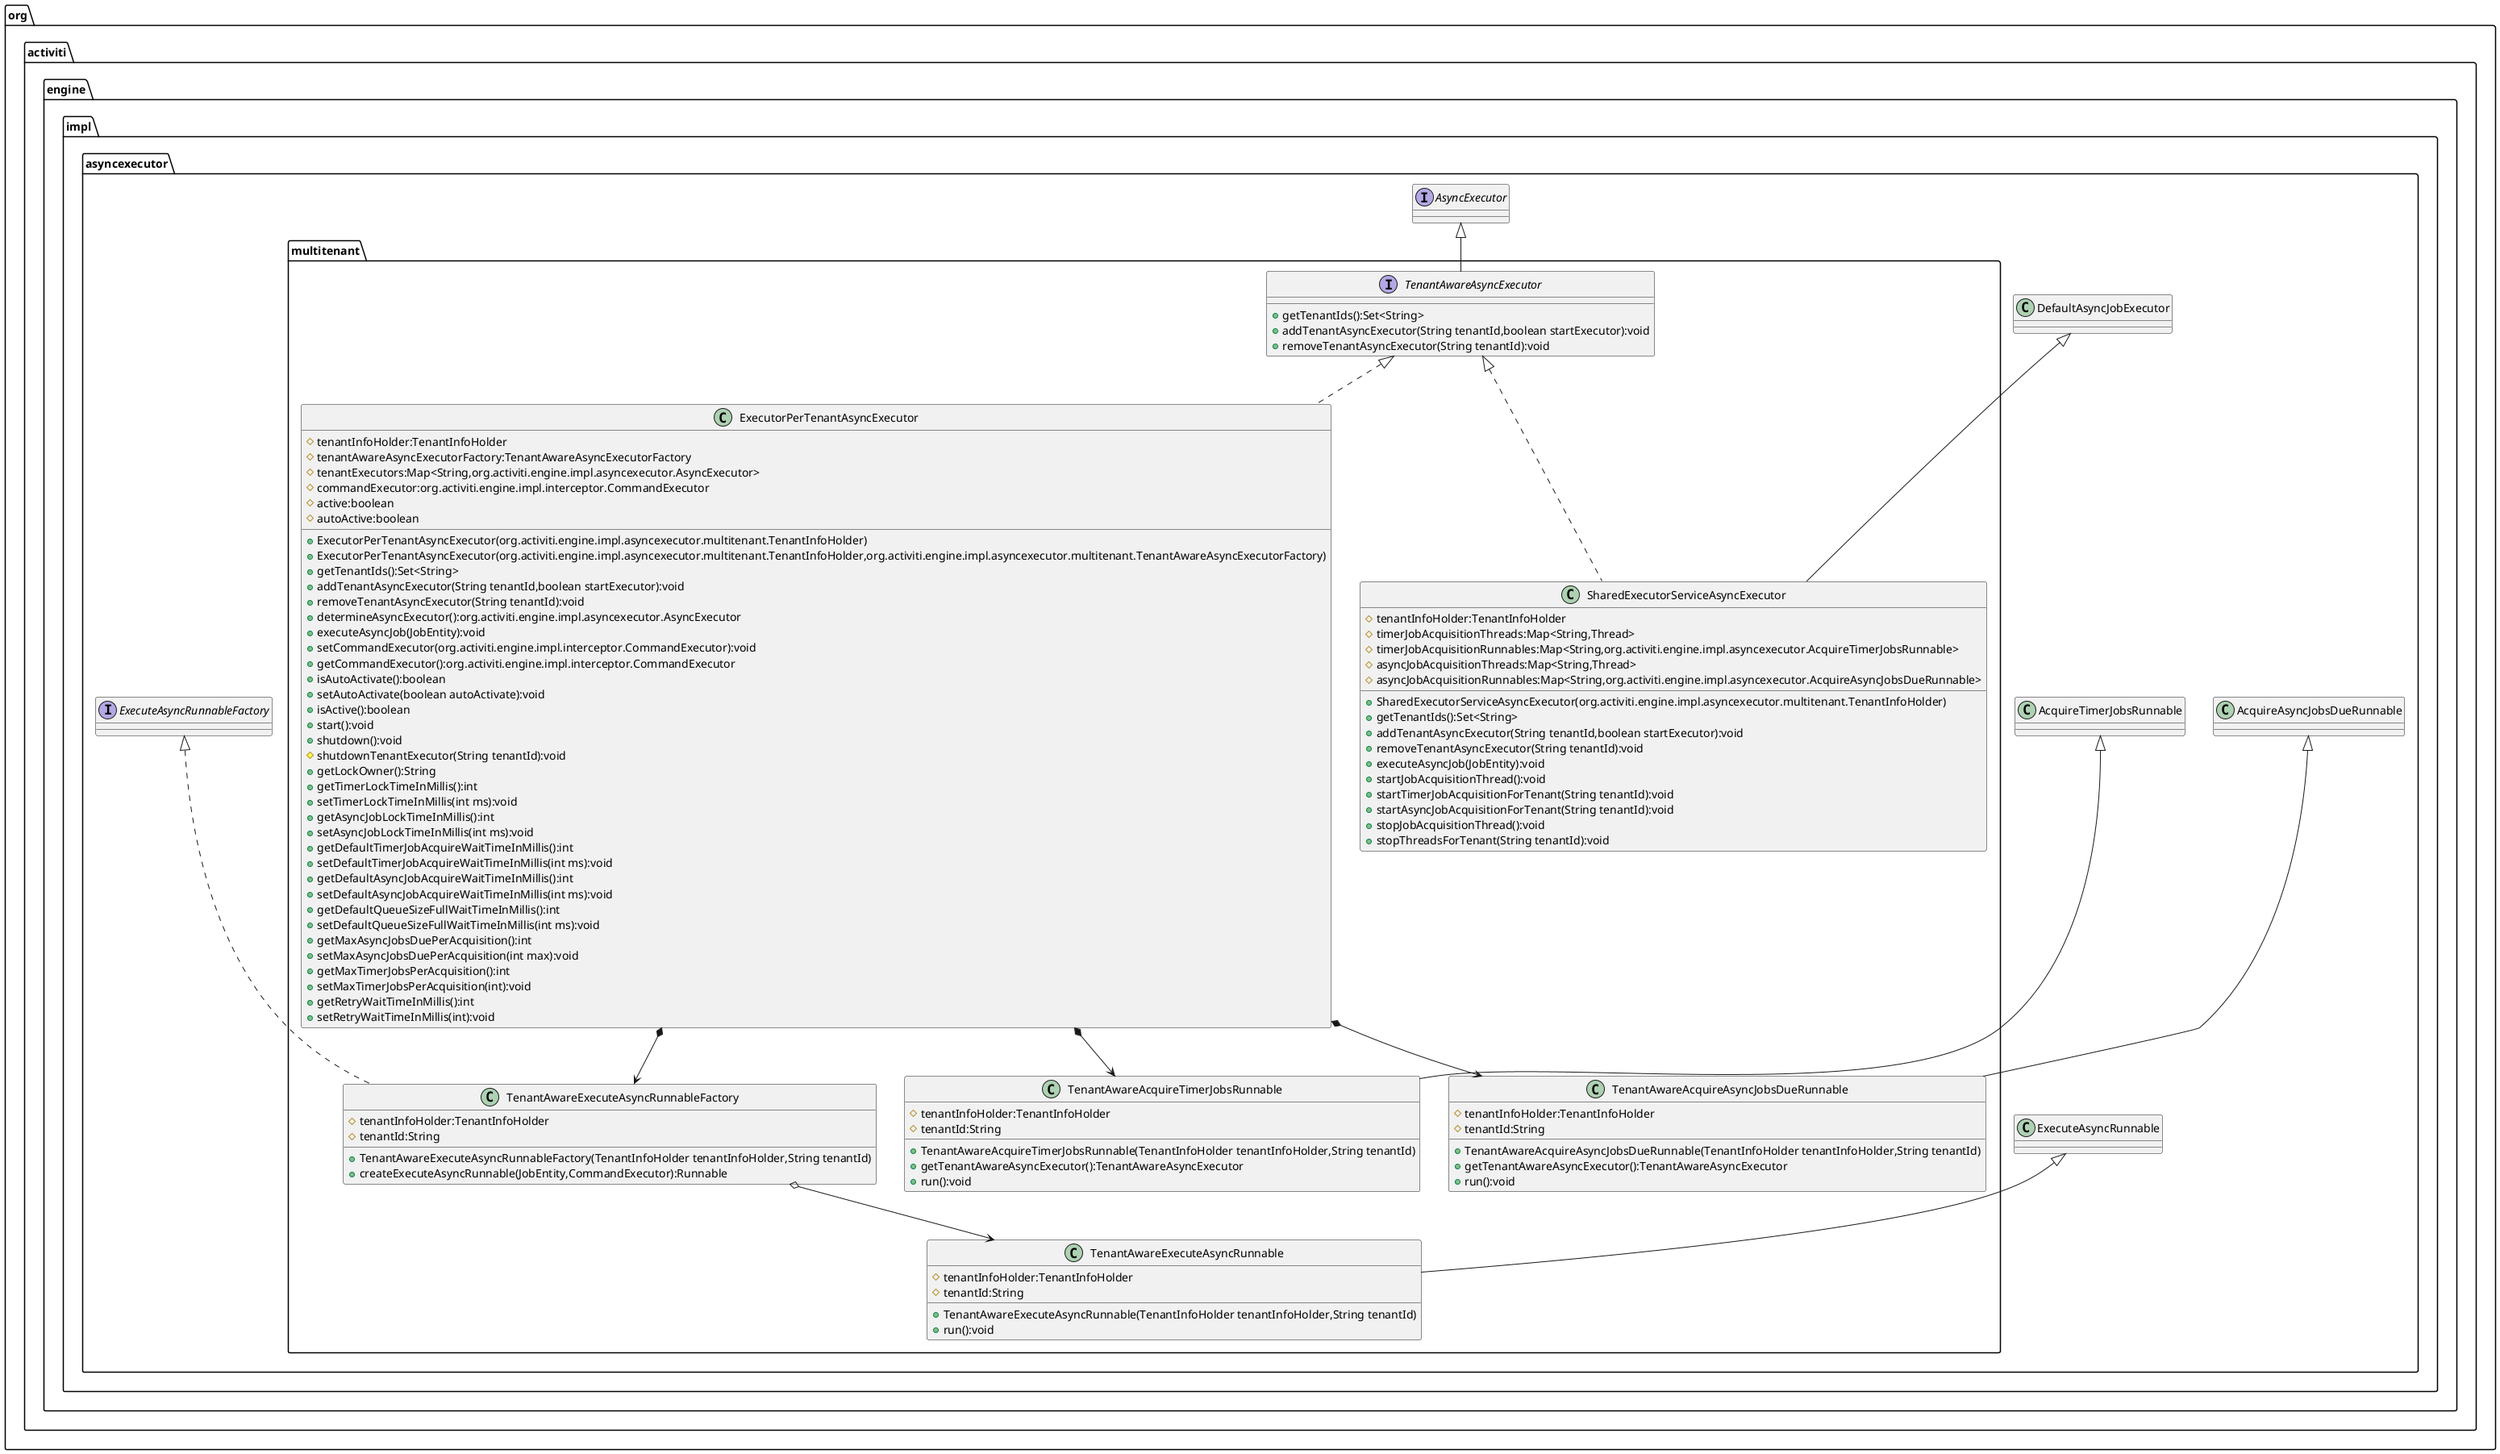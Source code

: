 @startuml
hide @unlinked
package "org.activiti.engine.impl.asyncexecutor.multitenant" {

class ExecutorPerTenantAsyncExecutor implements TenantAwareAsyncExecutor {
    # tenantInfoHolder:TenantInfoHolder
    # tenantAwareAsyncExecutorFactory:TenantAwareAsyncExecutorFactory
    # tenantExecutors:Map<String,org.activiti.engine.impl.asyncexecutor.AsyncExecutor>
    # commandExecutor:org.activiti.engine.impl.interceptor.CommandExecutor
    # active:boolean
    # autoActive:boolean

    + ExecutorPerTenantAsyncExecutor(org.activiti.engine.impl.asyncexecutor.multitenant.TenantInfoHolder)
    + ExecutorPerTenantAsyncExecutor(org.activiti.engine.impl.asyncexecutor.multitenant.TenantInfoHolder,org.activiti.engine.impl.asyncexecutor.multitenant.TenantAwareAsyncExecutorFactory)
    + getTenantIds():Set<String>
    + addTenantAsyncExecutor(String tenantId,boolean startExecutor):void
    + removeTenantAsyncExecutor(String tenantId):void
    + determineAsyncExecutor():org.activiti.engine.impl.asyncexecutor.AsyncExecutor
    + executeAsyncJob(JobEntity):void
    + setCommandExecutor(org.activiti.engine.impl.interceptor.CommandExecutor):void
    + getCommandExecutor():org.activiti.engine.impl.interceptor.CommandExecutor
    + isAutoActivate():boolean
    + setAutoActivate(boolean autoActivate):void
    + isActive():boolean
    + start():void
    + shutdown():void
    # shutdownTenantExecutor(String tenantId):void
    + getLockOwner():String
    + getTimerLockTimeInMillis():int
    + setTimerLockTimeInMillis(int ms):void
    + getAsyncJobLockTimeInMillis():int
    + setAsyncJobLockTimeInMillis(int ms):void
    + getDefaultTimerJobAcquireWaitTimeInMillis():int
    + setDefaultTimerJobAcquireWaitTimeInMillis(int ms):void
    + getDefaultAsyncJobAcquireWaitTimeInMillis():int
    + setDefaultAsyncJobAcquireWaitTimeInMillis(int ms):void
    + getDefaultQueueSizeFullWaitTimeInMillis():int
    + setDefaultQueueSizeFullWaitTimeInMillis(int ms):void
    + getMaxAsyncJobsDuePerAcquisition():int
    + setMaxAsyncJobsDuePerAcquisition(int max):void
    + getMaxTimerJobsPerAcquisition():int
    + setMaxTimerJobsPerAcquisition(int):void
    + getRetryWaitTimeInMillis():int
    + setRetryWaitTimeInMillis(int):void
}

ExecutorPerTenantAsyncExecutor *--> TenantAwareAcquireAsyncJobsDueRunnable
ExecutorPerTenantAsyncExecutor *--> TenantAwareAcquireTimerJobsRunnable
ExecutorPerTenantAsyncExecutor *--> TenantAwareExecuteAsyncRunnableFactory

class SharedExecutorServiceAsyncExecutor extends org.activiti.engine.impl.asyncexecutor.DefaultAsyncJobExecutor implements TenantAwareAsyncExecutor {
    # tenantInfoHolder:TenantInfoHolder
    # timerJobAcquisitionThreads:Map<String,Thread>
    # timerJobAcquisitionRunnables:Map<String,org.activiti.engine.impl.asyncexecutor.AcquireTimerJobsRunnable>
    # asyncJobAcquisitionThreads:Map<String,Thread>
    # asyncJobAcquisitionRunnables:Map<String,org.activiti.engine.impl.asyncexecutor.AcquireAsyncJobsDueRunnable>
    + SharedExecutorServiceAsyncExecutor(org.activiti.engine.impl.asyncexecutor.multitenant.TenantInfoHolder)
    + getTenantIds():Set<String>
    + addTenantAsyncExecutor(String tenantId,boolean startExecutor):void
    + removeTenantAsyncExecutor(String tenantId):void
    + executeAsyncJob(JobEntity):void
    + startJobAcquisitionThread():void
    + startTimerJobAcquisitionForTenant(String tenantId):void
    + startAsyncJobAcquisitionForTenant(String tenantId):void
    + stopJobAcquisitionThread():void
    + stopThreadsForTenant(String tenantId):void


}
class TenantAwareAcquireAsyncJobsDueRunnable extends org.activiti.engine.impl.asyncexecutor.AcquireAsyncJobsDueRunnable {
    # tenantInfoHolder:TenantInfoHolder
    # tenantId:String
    + TenantAwareAcquireAsyncJobsDueRunnable(TenantInfoHolder tenantInfoHolder,String tenantId)
    + getTenantAwareAsyncExecutor():TenantAwareAsyncExecutor
    + run():void
}

class TenantAwareAcquireTimerJobsRunnable extends org.activiti.engine.impl.asyncexecutor.AcquireTimerJobsRunnable {
    # tenantInfoHolder:TenantInfoHolder
    # tenantId:String
    + TenantAwareAcquireTimerJobsRunnable(TenantInfoHolder tenantInfoHolder,String tenantId)
    + getTenantAwareAsyncExecutor():TenantAwareAsyncExecutor
    + run():void
}

interface TenantAwareAsyncExecutor extends org.activiti.engine.impl.asyncexecutor.AsyncExecutor {
    + getTenantIds():Set<String>
    + addTenantAsyncExecutor(String tenantId,boolean startExecutor):void
    + removeTenantAsyncExecutor(String tenantId):void
}

interface TenantAwareAsyncExecutorFactory {
    + createAsyncExecutor(String tenantId):AsyncExecutor
}
class TenantAwareExecuteAsyncRunnable extends org.activiti.engine.impl.asyncexecutor.ExecuteAsyncRunnable {
    # tenantInfoHolder:TenantInfoHolder
    # tenantId:String
    + TenantAwareExecuteAsyncRunnable(TenantInfoHolder tenantInfoHolder,String tenantId)
    + run():void
}
class TenantAwareExecuteAsyncRunnableFactory implements org.activiti.engine.impl.asyncexecutor.ExecuteAsyncRunnableFactory {
    # tenantInfoHolder:TenantInfoHolder
    # tenantId:String
    + TenantAwareExecuteAsyncRunnableFactory(TenantInfoHolder tenantInfoHolder,String tenantId)
    + createExecuteAsyncRunnable(JobEntity,CommandExecutor):Runnable
}
TenantAwareExecuteAsyncRunnableFactory o--> TenantAwareExecuteAsyncRunnable


/' package finished '/
}

@enduml